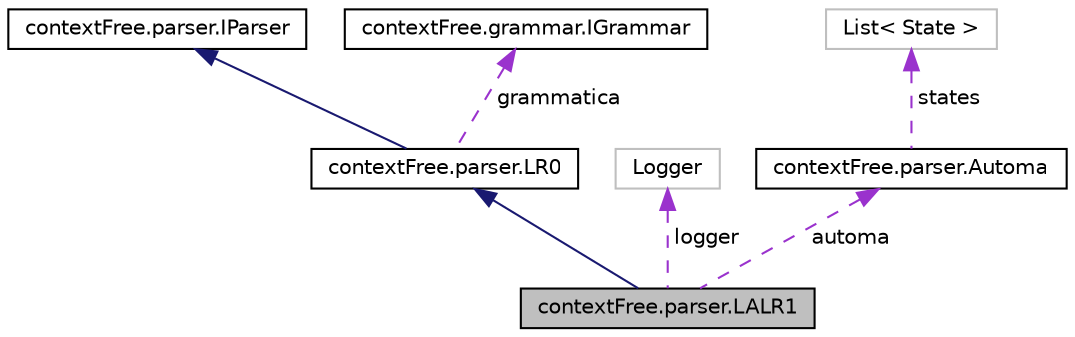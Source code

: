 digraph G
{
  edge [fontname="Helvetica",fontsize="10",labelfontname="Helvetica",labelfontsize="10"];
  node [fontname="Helvetica",fontsize="10",shape=record];
  Node1 [label="contextFree.parser.LALR1",height=0.2,width=0.4,color="black", fillcolor="grey75", style="filled" fontcolor="black"];
  Node2 -> Node1 [dir="back",color="midnightblue",fontsize="10",style="solid"];
  Node2 [label="contextFree.parser.LR0",height=0.2,width=0.4,color="black", fillcolor="white", style="filled",URL="$classcontext_free_1_1parser_1_1_l_r0.html"];
  Node3 -> Node2 [dir="back",color="midnightblue",fontsize="10",style="solid"];
  Node3 [label="contextFree.parser.IParser",height=0.2,width=0.4,color="black", fillcolor="white", style="filled",URL="$interfacecontext_free_1_1parser_1_1_i_parser.html"];
  Node4 -> Node2 [dir="back",color="darkorchid3",fontsize="10",style="dashed",label=" grammatica" ];
  Node4 [label="contextFree.grammar.IGrammar",height=0.2,width=0.4,color="black", fillcolor="white", style="filled",URL="$interfacecontext_free_1_1grammar_1_1_i_grammar.html",tooltip="Grammar Interface."];
  Node5 -> Node1 [dir="back",color="darkorchid3",fontsize="10",style="dashed",label=" logger" ];
  Node5 [label="Logger",height=0.2,width=0.4,color="grey75", fillcolor="white", style="filled"];
  Node6 -> Node1 [dir="back",color="darkorchid3",fontsize="10",style="dashed",label=" automa" ];
  Node6 [label="contextFree.parser.Automa",height=0.2,width=0.4,color="black", fillcolor="white", style="filled",URL="$classcontext_free_1_1parser_1_1_automa.html"];
  Node7 -> Node6 [dir="back",color="darkorchid3",fontsize="10",style="dashed",label=" states" ];
  Node7 [label="List\< State \>",height=0.2,width=0.4,color="grey75", fillcolor="white", style="filled"];
}
